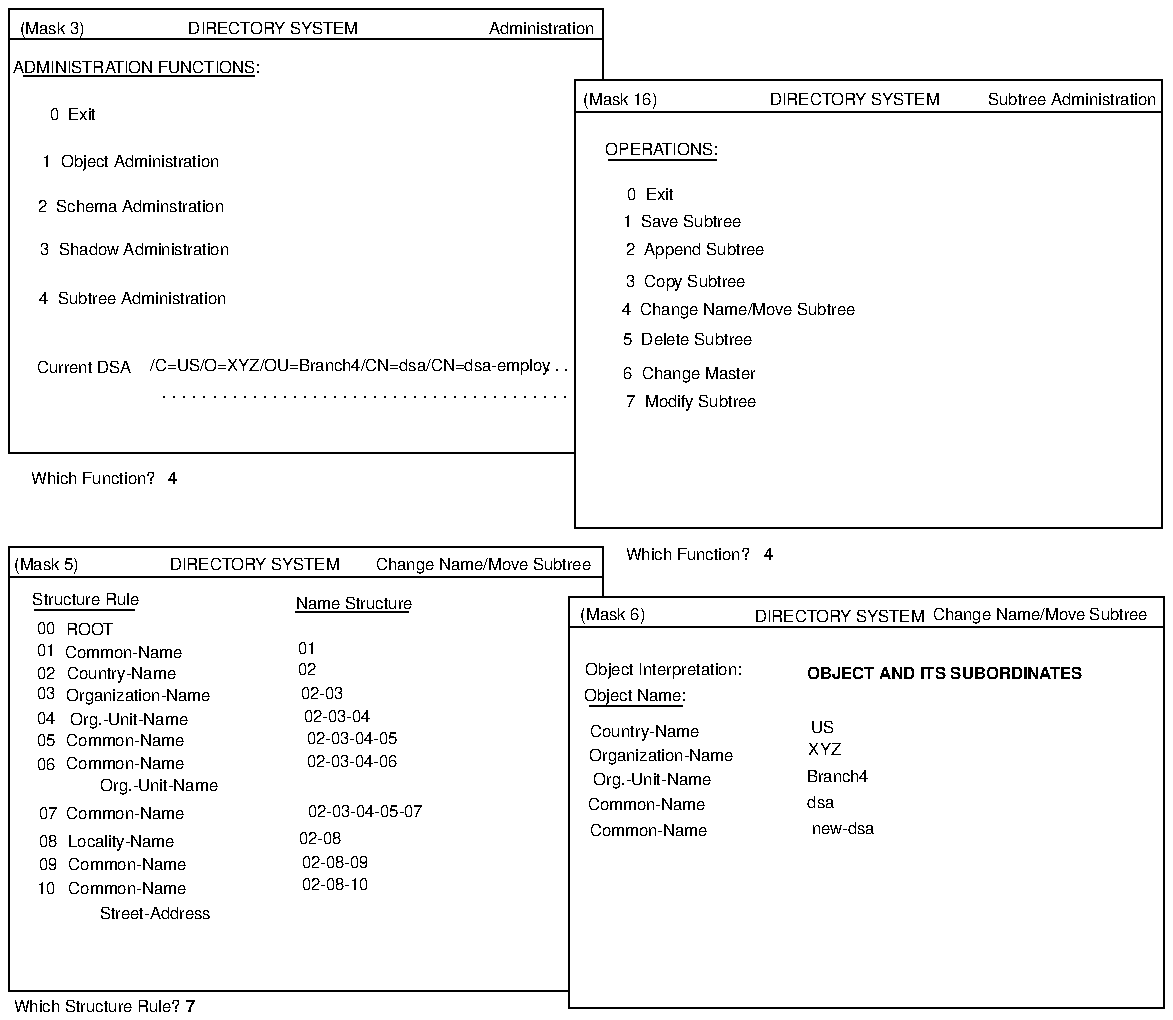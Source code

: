 ...\" @OSF_COPYRIGHT@
...\" COPYRIGHT NOTICE
...\" Copyright (c) 1990, 1991, 1992, 1993, 1994 Open Software Foundation, Inc.
...\" ALL RIGHTS RESERVED (DCE).  See the file named COPYRIGHT.DCE for
...\" the full copyright text.
...\" 
...\" HISTORY
...\" $Log: fig23.chgnamemovesubtreeop.pic,v $
...\" Revision 1.1.2.1  1994/08/04  21:03:16  hal
...\" 	Create DCE GDS Admin Gd & Ref from GDS parts of Adm Gd & Cmd Ref; fix log
...\" 	[1994/08/04  20:39:17  hal]
...\"
...\" 	Create DCE GDS Admin Gd & Ref from GDS parts of Adm Gd & Cmd Ref; fix log leaders if needed
...\"
...\" 	Creating GDS Admin Gd & Ref from Admin book.extended, Cmd Ref
...\"
...\" Revision 1.1.4.3  1994/06/13  18:00:44  devobj
...\" 	cr10872 - fix copyright
...\" 	[1994/06/13  17:59:41  devobj]
...\" 
...\" Revision 1.1.4.2  1993/08/12  17:23:28  buckler
...\" 	{edit, R1.0.2}
...\" 	Prentice-Hall editorial changes.
...\" 	[1993/08/12  17:09:28  buckler]
...\" 
...\" Revision 1.1.2.5  1993/02/26  19:13:28  rnollman
...\" 	last fix for final draft
...\" 	[1993/02/26  19:12:58  rnollman]
...\" 
...\" Revision 1.1.2.4  1993/02/20  21:34:22  rnollman
...\" 	small fix for final draft
...\" 	[1993/02/20  21:33:53  rnollman]
...\" 
...\" Revision 1.1.2.3  1993/02/20  17:23:14  rnollman
...\" 	fixed for final draft
...\" 	[1993/02/20  17:22:47  rnollman]
...\" 
...\" Revision 1.1.2.2  1993/02/15  23:37:37  rnollman
...\" 	new figure
...\" 	[1993/02/15  23:37:13  rnollman]
...\" 
...\" $EndLog$
.PS
scale = 106.667
"\f(HB\s6OBJECT AND ITS SUBORDINATES\s0\fP"  at 499, 181
"\fH\s6Organization-Name\s0\fP"  at 69, 169
"\fH\s6Common-Name\s0\fP"  at 62, 145
"\fH\s6Org.-Unit-Name\s0\fP"  at 64, 156
"\fH\s6Common-Name\s0\fP"  at 61, 192
"\fH\s6Country-Name\s0\fP"  at 60, 181
"\fH\s600\s0\fP"  at 20, 205
"\fH\s6ROOT\s0\fP"  at 43, 204
line   from 14, 214 \
	to 67, 214 
"\fH\s6Structure Rule\s0\fP"  at 41, 220
line   from 153, 213 \
	to 213, 213 
"\fH\s6Name Structure\s0\fP"  at 184, 218
"\fH\s6Change Name/Move Subtree\s0\fP"  at 550, 212
"\fH\s6Change Name/Move Subtree\s0\fP"  at 253, 239
"\f(HB\s64\s0\fP"  at 405, 244
"\fH\s6Subtree Administration\s0\fP"  at 567, 487
"\fH\s6DIRECTORY SYSTEM\s0\fP"  at 443, 211
"\fH\s6DIRECTORY SYSTEM\s0\fP"  at 131, 239
"\f(HB\s64\s0\fP"  at 87, 285
"\fH\s6(Mask 16)\s0\fP"  at 326, 487
"\fH\s67  Modify Subtree\s0\fP"  at 364, 326
"\fH\s66  Change Master\s0\fP"  at 363, 341
"\fH\s65  Delete Subtree\s0\fP"  at 362, 359
"\fH\s64  Change Name/Move Subtree\s0\fP"  at 389, 375
"\fH\s63  Copy Subtree\s0\fP"  at 361, 390
"\fH\s61  Save Subtree\s0\fP"  at 359, 422
"\fH\s62  Append Subtree\s0\fP"  at 366, 407
line   from 302, 480 \
	to 615, 480 
line  dotted from 83, 328 \
	to 302, 328 
line  dotted from 283, 342 \
	to 302, 342 
"\fH\s6/C=US/O=XYZ/OU=Branch4/CN=dsa/CN=dsa-employ\s0\fP"  at 182, 345
"\fH\s64  Subtree Administration\s0\fP"  at 66, 381
"\fH\s63  Shadow Administration\s0\fP"  at 67, 407
"\fH\s62  Schema Adminstration\s0\fP"  at 65, 430
"\fH\s61  Object Administration\s0\fP"  at 65, 454
"\fH\s60  Exit\s0\fP"  at 34, 479
"\fH\s6Current DSA\s0\fP"  at 40, 344
"\fH\s6(Mask 6)\s0\fP"  at 322, 212
line   from 310, 163 \
	to 359, 163 
"\fH\s6Object Interpretation:\s0\fP"  at 349, 183
"\f(HB\s67\s0\fP"  at 97, 3
"\fH\s6Which Structure Rule?\s0\fP"  at 47, 3
"\fH\s606\s0\fP"  at 20, 132
"\fH\s605\s0\fP"  at 20, 145
"\fH\s604\s0\fP"  at 20, 157
"\fH\s603\s0\fP"  at 20, 170
"\fH\s602\s0\fP"  at 20, 181
"\fH\s601\s0\fP"  at 20, 193
line   from 317, 248 \
	to 317, 226 
"\fH\s6Object Name:\s0\fP"  at 334, 169
"\fH\s6Object Name:\s0\fP"  at 334, 169
line   from 317, 248 \
	to 317, 221 
line   from 0, 11 \
	to 299, 11 
line   from 0, 248 \
	to 0, 11 
line   from 0, 11 \
	to 261, 11 
line   from 300, 221 \
	to 616, 221 
line   from 616, 221 \
	to 616, 199 
line   from 299, 205 \
	to 616, 205 
line   from 299, 205 \
	to 616, 205 
line   from 300, 221 \
	to 616, 221 
"\fH\s6(Mask 3)\s0\fP"  at 23, 525
"\fH\s6ADMINISTRATION FUNCTIONS:\s0\fP"  at 68, 504
line   from 8, 499 \
	to 131, 499 
"\fH\s6Administration\s0\fP"  at 284, 525
line   from 1, 535 \
	to 317, 535 
"\fH\s6DIRECTORY SYSTEM\s0\fP"  at 141, 525
line   from 0, 519 \
	to 317, 519 
line   from 0, 535 \
	to 0, 298 
"\fH\s6\s0\fP"  at 275, 356
"\fH\s6Which Function?\s0\fP"  at 45, 285
line   from 1, 248 \
	to 317, 248 
line   from 0, 232 \
	to 317, 232 
line   from 0, 232 \
	to 317, 232 
line   from 1, 248 \
	to 317, 248 
box  wid 313 ht 239 at 458.5, 377.5
"\fH\s6DIRECTORY SYSTEM\s0\fP"  at 451, 487
line   from 317, 535 \
	to 317, 497 
line   from 0, 298 \
	to 302, 298 
"\fH\s6OPERATIONS:\s0\fP"  at 348, 460
line   from 320, 454 \
	to 377, 454 
"\fH\s60  Exit\s0\fP"  at 342, 436
"\fH\s6Which Function?\s0\fP"  at 362, 244
"\fH\s6(Mask 5)\s0\fP"  at 20, 239
line   from 0, 248 \
	to 0, 11 
line   from 300, 2 \
	to 616, 2 
line   from 299, 221 \
	to 299, 2 
line   from 616, 221 \
	to 616, 2 
"\fH\s6Common-Name\s0\fP"  at 62, 133
"\fH\s610\s0\fP"  at 20, 66
"\fH\s609\s0\fP"  at 21, 79
"\fH\s608\s0\fP"  at 21, 91
"\fH\s607\s0\fP"  at 21, 106
"\fH\s6Org.-Unit-Name\s0\fP"  at 80, 121
"\fH\s6Common-Name\s0\fP"  at 62, 106
"\fH\s6Locality-Name\s0\fP"  at 60, 91
"\fH\s6Common-Name\s0\fP"  at 63, 79
"\fH\s6Common-Name\s0\fP"  at 63, 66
"\fH\s6Street-Address\s0\fP"  at 78, 53
"\fH\s601\s0\fP"  at 159, 194
"\fH\s602\s0\fP"  at 159, 183
"\fH\s602-03\s0\fP"  at 167, 170
"\fH\s602-03-04\s0\fP"  at 175, 158
"\fH\s602-03-04-05\s0\fP"  at 183, 146
"\fH\s602-03-04-06\s0\fP"  at 183, 134
"\fH\s602-03-04-05-07\s0\fP"  at 190, 107
"\fH\s602-08\s0\fP"  at 166, 93
"\fH\s602-08-09\s0\fP"  at 174, 80
"\fH\s602-08-10\s0\fP"  at 174, 68
"\fH\s6Common-Name\s0\fP"  at 340, 111
"\fH\s6Common-Name\s0\fP"  at 341, 97
"\fH\s6Org.-Unit-Name\s0\fP"  at 343, 124
"\fH\s6Organization-Name\s0\fP"  at 348, 137
"\fH\s6Country-Name\s0\fP"  at 339, 150
"\fH\s6US\s0\fP"  at 434, 152
"\fH\s6XYZ\s0\fP"  at 435, 140
"\fH\s6Branch4\s0\fP"  at 442, 126
"\fH\s6dsa\s0\fP"  at 433, 112
"\fH\s6new-dsa\s0\fP"  at 445, 98
.PE

